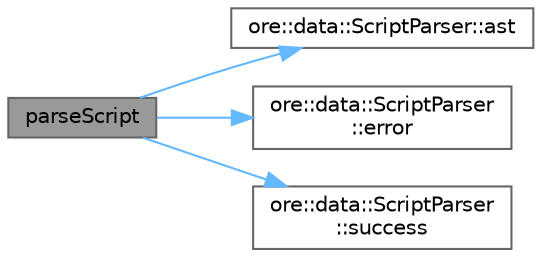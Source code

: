 digraph "parseScript"
{
 // INTERACTIVE_SVG=YES
 // LATEX_PDF_SIZE
  bgcolor="transparent";
  edge [fontname=Helvetica,fontsize=10,labelfontname=Helvetica,labelfontsize=10];
  node [fontname=Helvetica,fontsize=10,shape=box,height=0.2,width=0.4];
  rankdir="LR";
  Node1 [label="parseScript",height=0.2,width=0.4,color="gray40", fillcolor="grey60", style="filled", fontcolor="black",tooltip=" "];
  Node1 -> Node2 [color="steelblue1",style="solid"];
  Node2 [label="ore::data::ScriptParser::ast",height=0.2,width=0.4,color="grey40", fillcolor="white", style="filled",URL="$classore_1_1data_1_1_script_parser.html#a129afe41ce2fef8210a948f44f460980",tooltip=" "];
  Node1 -> Node3 [color="steelblue1",style="solid"];
  Node3 [label="ore::data::ScriptParser\l::error",height=0.2,width=0.4,color="grey40", fillcolor="white", style="filled",URL="$classore_1_1data_1_1_script_parser.html#a2cb7655ade7560029883cf677976debb",tooltip=" "];
  Node1 -> Node4 [color="steelblue1",style="solid"];
  Node4 [label="ore::data::ScriptParser\l::success",height=0.2,width=0.4,color="grey40", fillcolor="white", style="filled",URL="$classore_1_1data_1_1_script_parser.html#adaf0969c75c4ad538e5f2a89dac8ac98",tooltip=" "];
}
